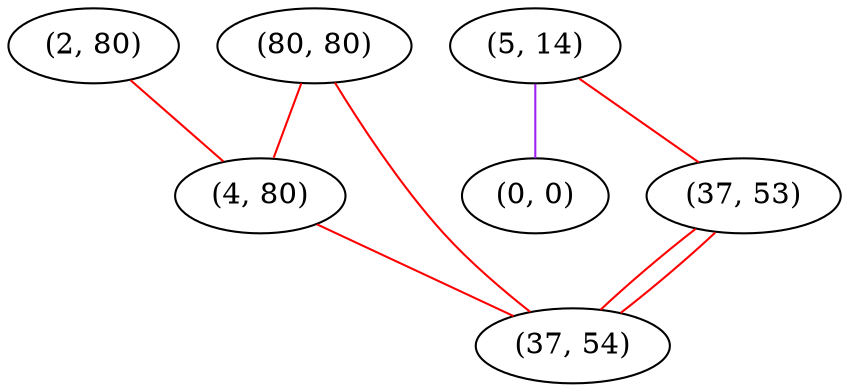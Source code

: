 graph "" {
"(2, 80)";
"(80, 80)";
"(4, 80)";
"(5, 14)";
"(0, 0)";
"(37, 53)";
"(37, 54)";
"(2, 80)" -- "(4, 80)"  [color=red, key=0, weight=1];
"(80, 80)" -- "(37, 54)"  [color=red, key=0, weight=1];
"(80, 80)" -- "(4, 80)"  [color=red, key=0, weight=1];
"(4, 80)" -- "(37, 54)"  [color=red, key=0, weight=1];
"(5, 14)" -- "(0, 0)"  [color=purple, key=0, weight=4];
"(5, 14)" -- "(37, 53)"  [color=red, key=0, weight=1];
"(37, 53)" -- "(37, 54)"  [color=red, key=0, weight=1];
"(37, 53)" -- "(37, 54)"  [color=red, key=1, weight=1];
}
